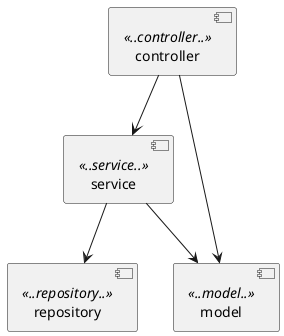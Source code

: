 
@startuml

[service] <<..service..>>
[controller] <<..controller..>>
[repository] <<..repository..>>
[model] <<..model..>>

[service] --> [model]
[controller] --> [model]
[controller] --> [service]
[service] --> [repository]

@enduml

